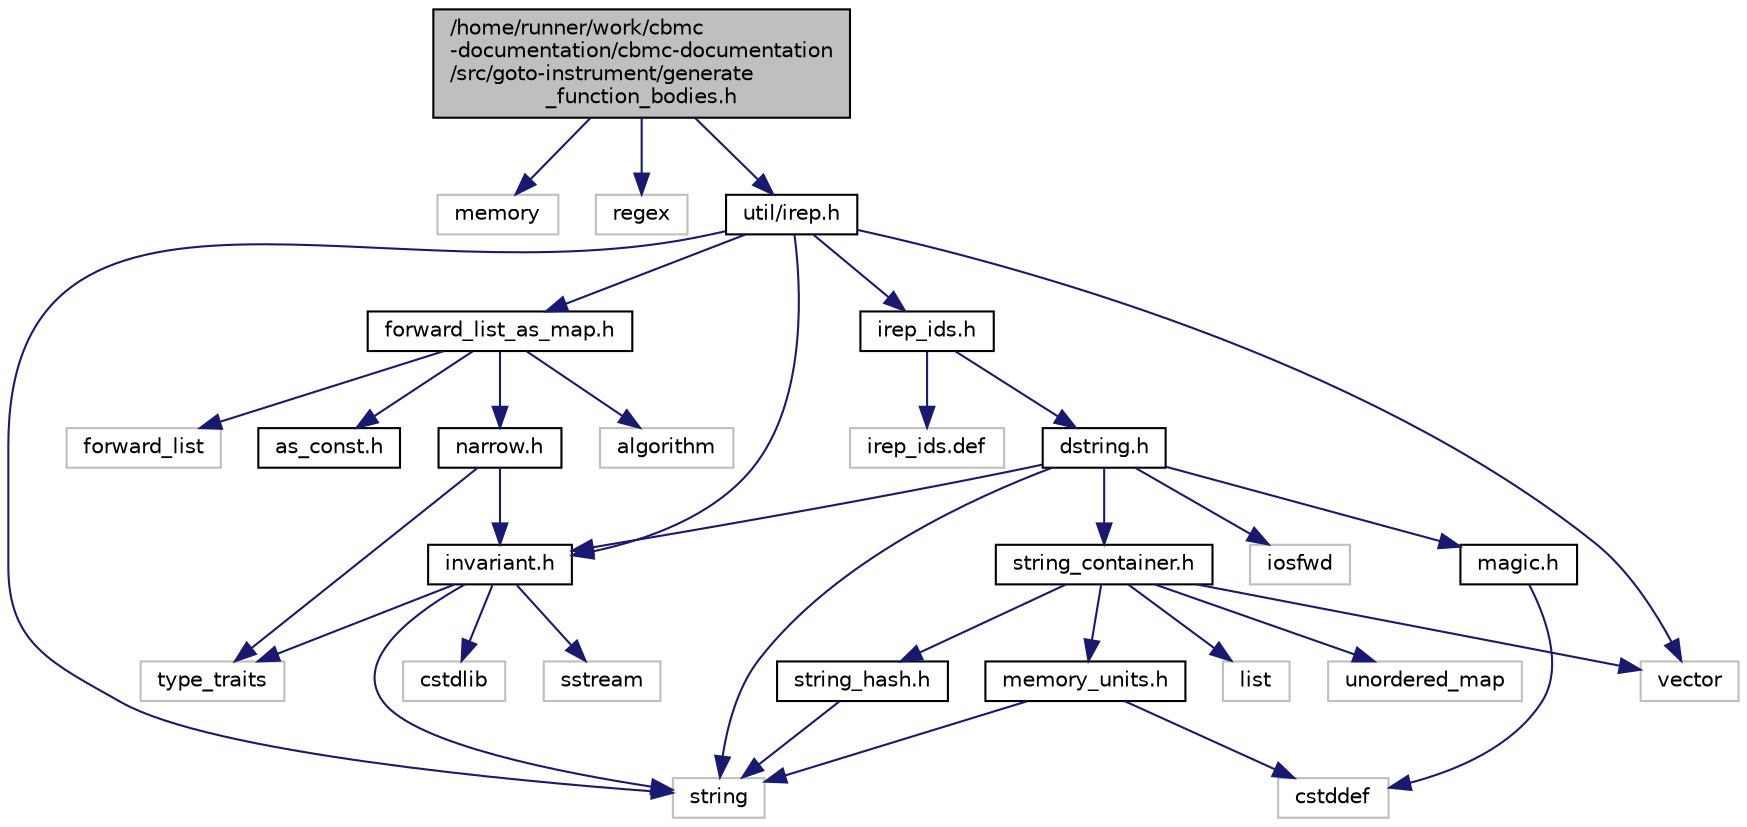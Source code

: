 digraph "/home/runner/work/cbmc-documentation/cbmc-documentation/src/goto-instrument/generate_function_bodies.h"
{
 // LATEX_PDF_SIZE
  bgcolor="transparent";
  edge [fontname="Helvetica",fontsize="10",labelfontname="Helvetica",labelfontsize="10"];
  node [fontname="Helvetica",fontsize="10",shape=record];
  Node1 [label="/home/runner/work/cbmc\l-documentation/cbmc-documentation\l/src/goto-instrument/generate\l_function_bodies.h",height=0.2,width=0.4,color="black", fillcolor="grey75", style="filled", fontcolor="black",tooltip=" "];
  Node1 -> Node2 [color="midnightblue",fontsize="10",style="solid",fontname="Helvetica"];
  Node2 [label="memory",height=0.2,width=0.4,color="grey75",tooltip=" "];
  Node1 -> Node3 [color="midnightblue",fontsize="10",style="solid",fontname="Helvetica"];
  Node3 [label="regex",height=0.2,width=0.4,color="grey75",tooltip=" "];
  Node1 -> Node4 [color="midnightblue",fontsize="10",style="solid",fontname="Helvetica"];
  Node4 [label="util/irep.h",height=0.2,width=0.4,color="black",URL="$irep_8h.html",tooltip=" "];
  Node4 -> Node5 [color="midnightblue",fontsize="10",style="solid",fontname="Helvetica"];
  Node5 [label="string",height=0.2,width=0.4,color="grey75",tooltip=" "];
  Node4 -> Node6 [color="midnightblue",fontsize="10",style="solid",fontname="Helvetica"];
  Node6 [label="vector",height=0.2,width=0.4,color="grey75",tooltip=" "];
  Node4 -> Node7 [color="midnightblue",fontsize="10",style="solid",fontname="Helvetica"];
  Node7 [label="invariant.h",height=0.2,width=0.4,color="black",URL="$src_2util_2invariant_8h.html",tooltip=" "];
  Node7 -> Node8 [color="midnightblue",fontsize="10",style="solid",fontname="Helvetica"];
  Node8 [label="cstdlib",height=0.2,width=0.4,color="grey75",tooltip=" "];
  Node7 -> Node9 [color="midnightblue",fontsize="10",style="solid",fontname="Helvetica"];
  Node9 [label="sstream",height=0.2,width=0.4,color="grey75",tooltip=" "];
  Node7 -> Node5 [color="midnightblue",fontsize="10",style="solid",fontname="Helvetica"];
  Node7 -> Node10 [color="midnightblue",fontsize="10",style="solid",fontname="Helvetica"];
  Node10 [label="type_traits",height=0.2,width=0.4,color="grey75",tooltip=" "];
  Node4 -> Node11 [color="midnightblue",fontsize="10",style="solid",fontname="Helvetica"];
  Node11 [label="irep_ids.h",height=0.2,width=0.4,color="black",URL="$irep__ids_8h.html",tooltip=" "];
  Node11 -> Node12 [color="midnightblue",fontsize="10",style="solid",fontname="Helvetica"];
  Node12 [label="dstring.h",height=0.2,width=0.4,color="black",URL="$dstring_8h.html",tooltip=" "];
  Node12 -> Node13 [color="midnightblue",fontsize="10",style="solid",fontname="Helvetica"];
  Node13 [label="iosfwd",height=0.2,width=0.4,color="grey75",tooltip=" "];
  Node12 -> Node5 [color="midnightblue",fontsize="10",style="solid",fontname="Helvetica"];
  Node12 -> Node7 [color="midnightblue",fontsize="10",style="solid",fontname="Helvetica"];
  Node12 -> Node14 [color="midnightblue",fontsize="10",style="solid",fontname="Helvetica"];
  Node14 [label="magic.h",height=0.2,width=0.4,color="black",URL="$magic_8h.html",tooltip="Magic numbers used throughout the codebase."];
  Node14 -> Node15 [color="midnightblue",fontsize="10",style="solid",fontname="Helvetica"];
  Node15 [label="cstddef",height=0.2,width=0.4,color="grey75",tooltip=" "];
  Node12 -> Node16 [color="midnightblue",fontsize="10",style="solid",fontname="Helvetica"];
  Node16 [label="string_container.h",height=0.2,width=0.4,color="black",URL="$string__container_8h.html",tooltip=" "];
  Node16 -> Node17 [color="midnightblue",fontsize="10",style="solid",fontname="Helvetica"];
  Node17 [label="list",height=0.2,width=0.4,color="grey75",tooltip=" "];
  Node16 -> Node18 [color="midnightblue",fontsize="10",style="solid",fontname="Helvetica"];
  Node18 [label="unordered_map",height=0.2,width=0.4,color="grey75",tooltip=" "];
  Node16 -> Node6 [color="midnightblue",fontsize="10",style="solid",fontname="Helvetica"];
  Node16 -> Node19 [color="midnightblue",fontsize="10",style="solid",fontname="Helvetica"];
  Node19 [label="memory_units.h",height=0.2,width=0.4,color="black",URL="$memory__units_8h.html",tooltip=" "];
  Node19 -> Node15 [color="midnightblue",fontsize="10",style="solid",fontname="Helvetica"];
  Node19 -> Node5 [color="midnightblue",fontsize="10",style="solid",fontname="Helvetica"];
  Node16 -> Node20 [color="midnightblue",fontsize="10",style="solid",fontname="Helvetica"];
  Node20 [label="string_hash.h",height=0.2,width=0.4,color="black",URL="$string__hash_8h.html",tooltip=" "];
  Node20 -> Node5 [color="midnightblue",fontsize="10",style="solid",fontname="Helvetica"];
  Node11 -> Node21 [color="midnightblue",fontsize="10",style="solid",fontname="Helvetica"];
  Node21 [label="irep_ids.def",height=0.2,width=0.4,color="grey75",tooltip=" "];
  Node4 -> Node22 [color="midnightblue",fontsize="10",style="solid",fontname="Helvetica"];
  Node22 [label="forward_list_as_map.h",height=0.2,width=0.4,color="black",URL="$forward__list__as__map_8h.html",tooltip=" "];
  Node22 -> Node23 [color="midnightblue",fontsize="10",style="solid",fontname="Helvetica"];
  Node23 [label="algorithm",height=0.2,width=0.4,color="grey75",tooltip=" "];
  Node22 -> Node24 [color="midnightblue",fontsize="10",style="solid",fontname="Helvetica"];
  Node24 [label="forward_list",height=0.2,width=0.4,color="grey75",tooltip=" "];
  Node22 -> Node25 [color="midnightblue",fontsize="10",style="solid",fontname="Helvetica"];
  Node25 [label="as_const.h",height=0.2,width=0.4,color="black",URL="$as__const_8h.html",tooltip=" "];
  Node22 -> Node26 [color="midnightblue",fontsize="10",style="solid",fontname="Helvetica"];
  Node26 [label="narrow.h",height=0.2,width=0.4,color="black",URL="$narrow_8h.html",tooltip=" "];
  Node26 -> Node10 [color="midnightblue",fontsize="10",style="solid",fontname="Helvetica"];
  Node26 -> Node7 [color="midnightblue",fontsize="10",style="solid",fontname="Helvetica"];
}
